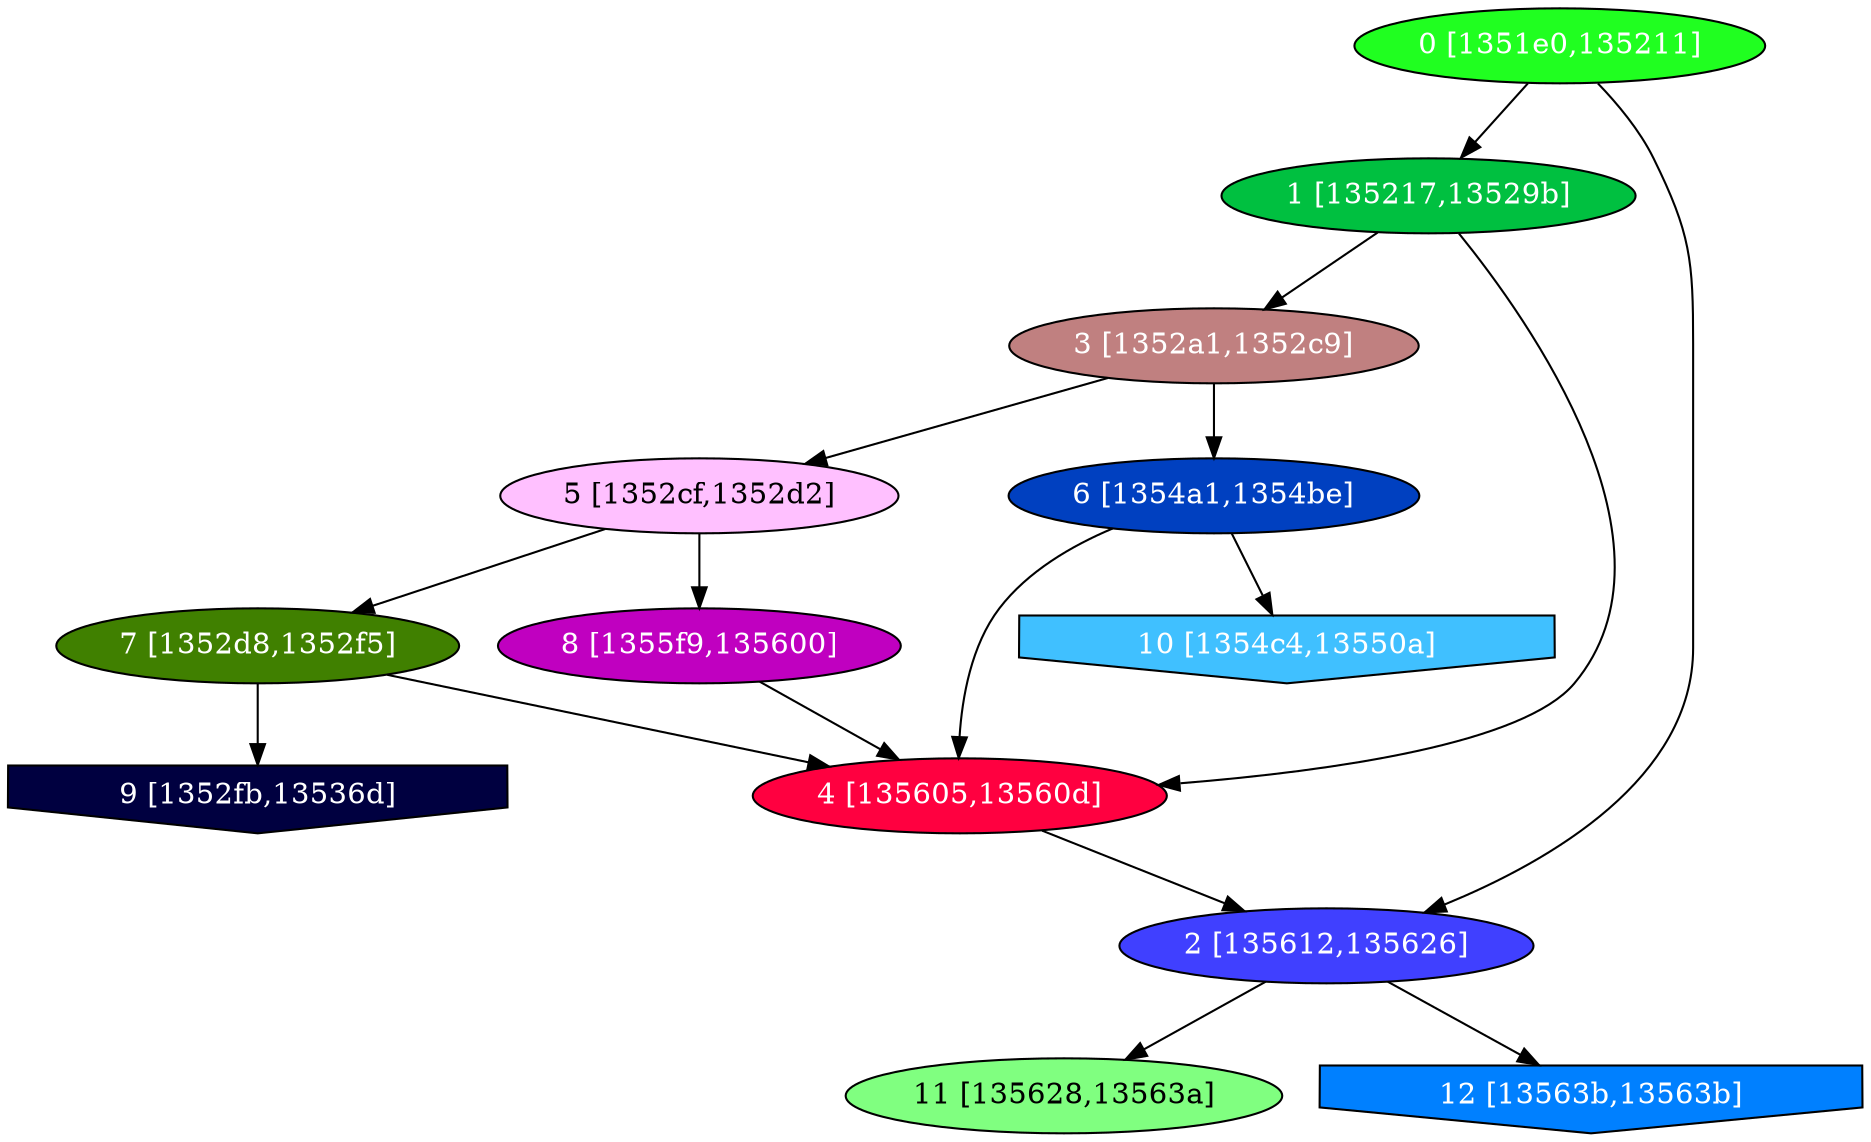 diGraph libnss3{
	libnss3_0  [style=filled fillcolor="#20FF20" fontcolor="#ffffff" shape=oval label="0 [1351e0,135211]"]
	libnss3_1  [style=filled fillcolor="#00C040" fontcolor="#ffffff" shape=oval label="1 [135217,13529b]"]
	libnss3_2  [style=filled fillcolor="#4040FF" fontcolor="#ffffff" shape=oval label="2 [135612,135626]"]
	libnss3_3  [style=filled fillcolor="#C08080" fontcolor="#ffffff" shape=oval label="3 [1352a1,1352c9]"]
	libnss3_4  [style=filled fillcolor="#FF0040" fontcolor="#ffffff" shape=oval label="4 [135605,13560d]"]
	libnss3_5  [style=filled fillcolor="#FFC0FF" fontcolor="#000000" shape=oval label="5 [1352cf,1352d2]"]
	libnss3_6  [style=filled fillcolor="#0040C0" fontcolor="#ffffff" shape=oval label="6 [1354a1,1354be]"]
	libnss3_7  [style=filled fillcolor="#408000" fontcolor="#ffffff" shape=oval label="7 [1352d8,1352f5]"]
	libnss3_8  [style=filled fillcolor="#C000C0" fontcolor="#ffffff" shape=oval label="8 [1355f9,135600]"]
	libnss3_9  [style=filled fillcolor="#000040" fontcolor="#ffffff" shape=invhouse label="9 [1352fb,13536d]"]
	libnss3_a  [style=filled fillcolor="#40C0FF" fontcolor="#ffffff" shape=invhouse label="10 [1354c4,13550a]"]
	libnss3_b  [style=filled fillcolor="#80FF80" fontcolor="#000000" shape=oval label="11 [135628,13563a]"]
	libnss3_c  [style=filled fillcolor="#0080FF" fontcolor="#ffffff" shape=invhouse label="12 [13563b,13563b]"]

	libnss3_0 -> libnss3_1
	libnss3_0 -> libnss3_2
	libnss3_1 -> libnss3_3
	libnss3_1 -> libnss3_4
	libnss3_2 -> libnss3_b
	libnss3_2 -> libnss3_c
	libnss3_3 -> libnss3_5
	libnss3_3 -> libnss3_6
	libnss3_4 -> libnss3_2
	libnss3_5 -> libnss3_7
	libnss3_5 -> libnss3_8
	libnss3_6 -> libnss3_4
	libnss3_6 -> libnss3_a
	libnss3_7 -> libnss3_4
	libnss3_7 -> libnss3_9
	libnss3_8 -> libnss3_4
}